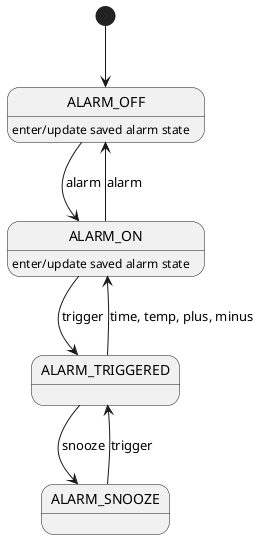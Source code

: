 @startuml alarm-states

[*] --> ALARM_OFF
ALARM_OFF --> ALARM_ON : alarm
ALARM_ON --> ALARM_OFF : alarm
ALARM_ON : enter/update saved alarm state
ALARM_OFF : enter/update saved alarm state
ALARM_ON --> ALARM_TRIGGERED : trigger
ALARM_TRIGGERED --> ALARM_SNOOZE : snooze
ALARM_SNOOZE --> ALARM_TRIGGERED : trigger
ALARM_TRIGGERED --> ALARM_ON : time, temp, plus, minus

@enduml